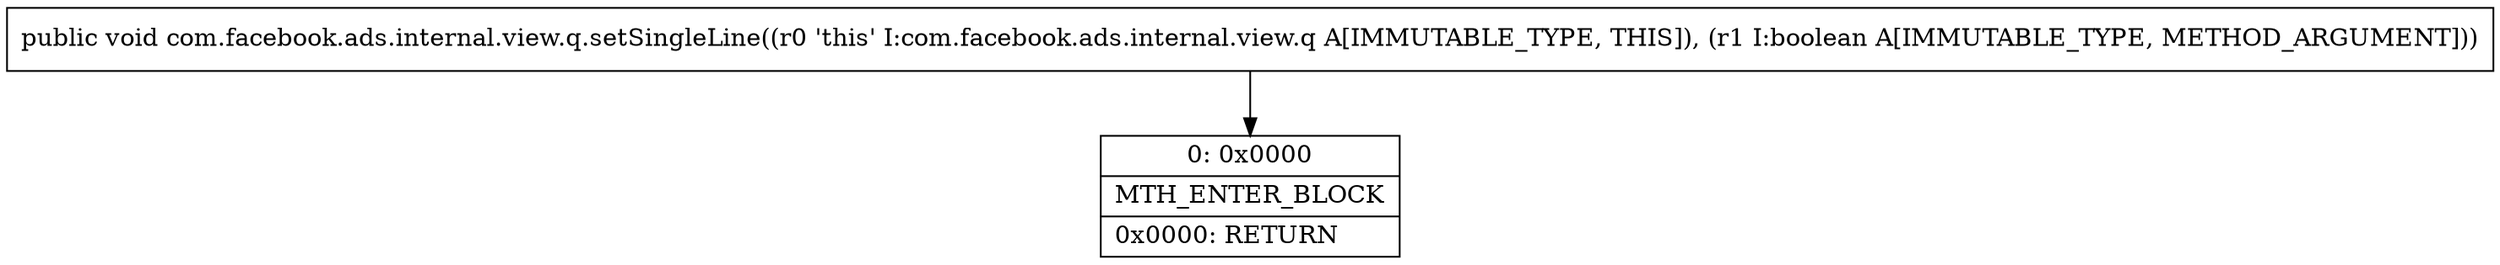 digraph "CFG forcom.facebook.ads.internal.view.q.setSingleLine(Z)V" {
Node_0 [shape=record,label="{0\:\ 0x0000|MTH_ENTER_BLOCK\l|0x0000: RETURN   \l}"];
MethodNode[shape=record,label="{public void com.facebook.ads.internal.view.q.setSingleLine((r0 'this' I:com.facebook.ads.internal.view.q A[IMMUTABLE_TYPE, THIS]), (r1 I:boolean A[IMMUTABLE_TYPE, METHOD_ARGUMENT])) }"];
MethodNode -> Node_0;
}

